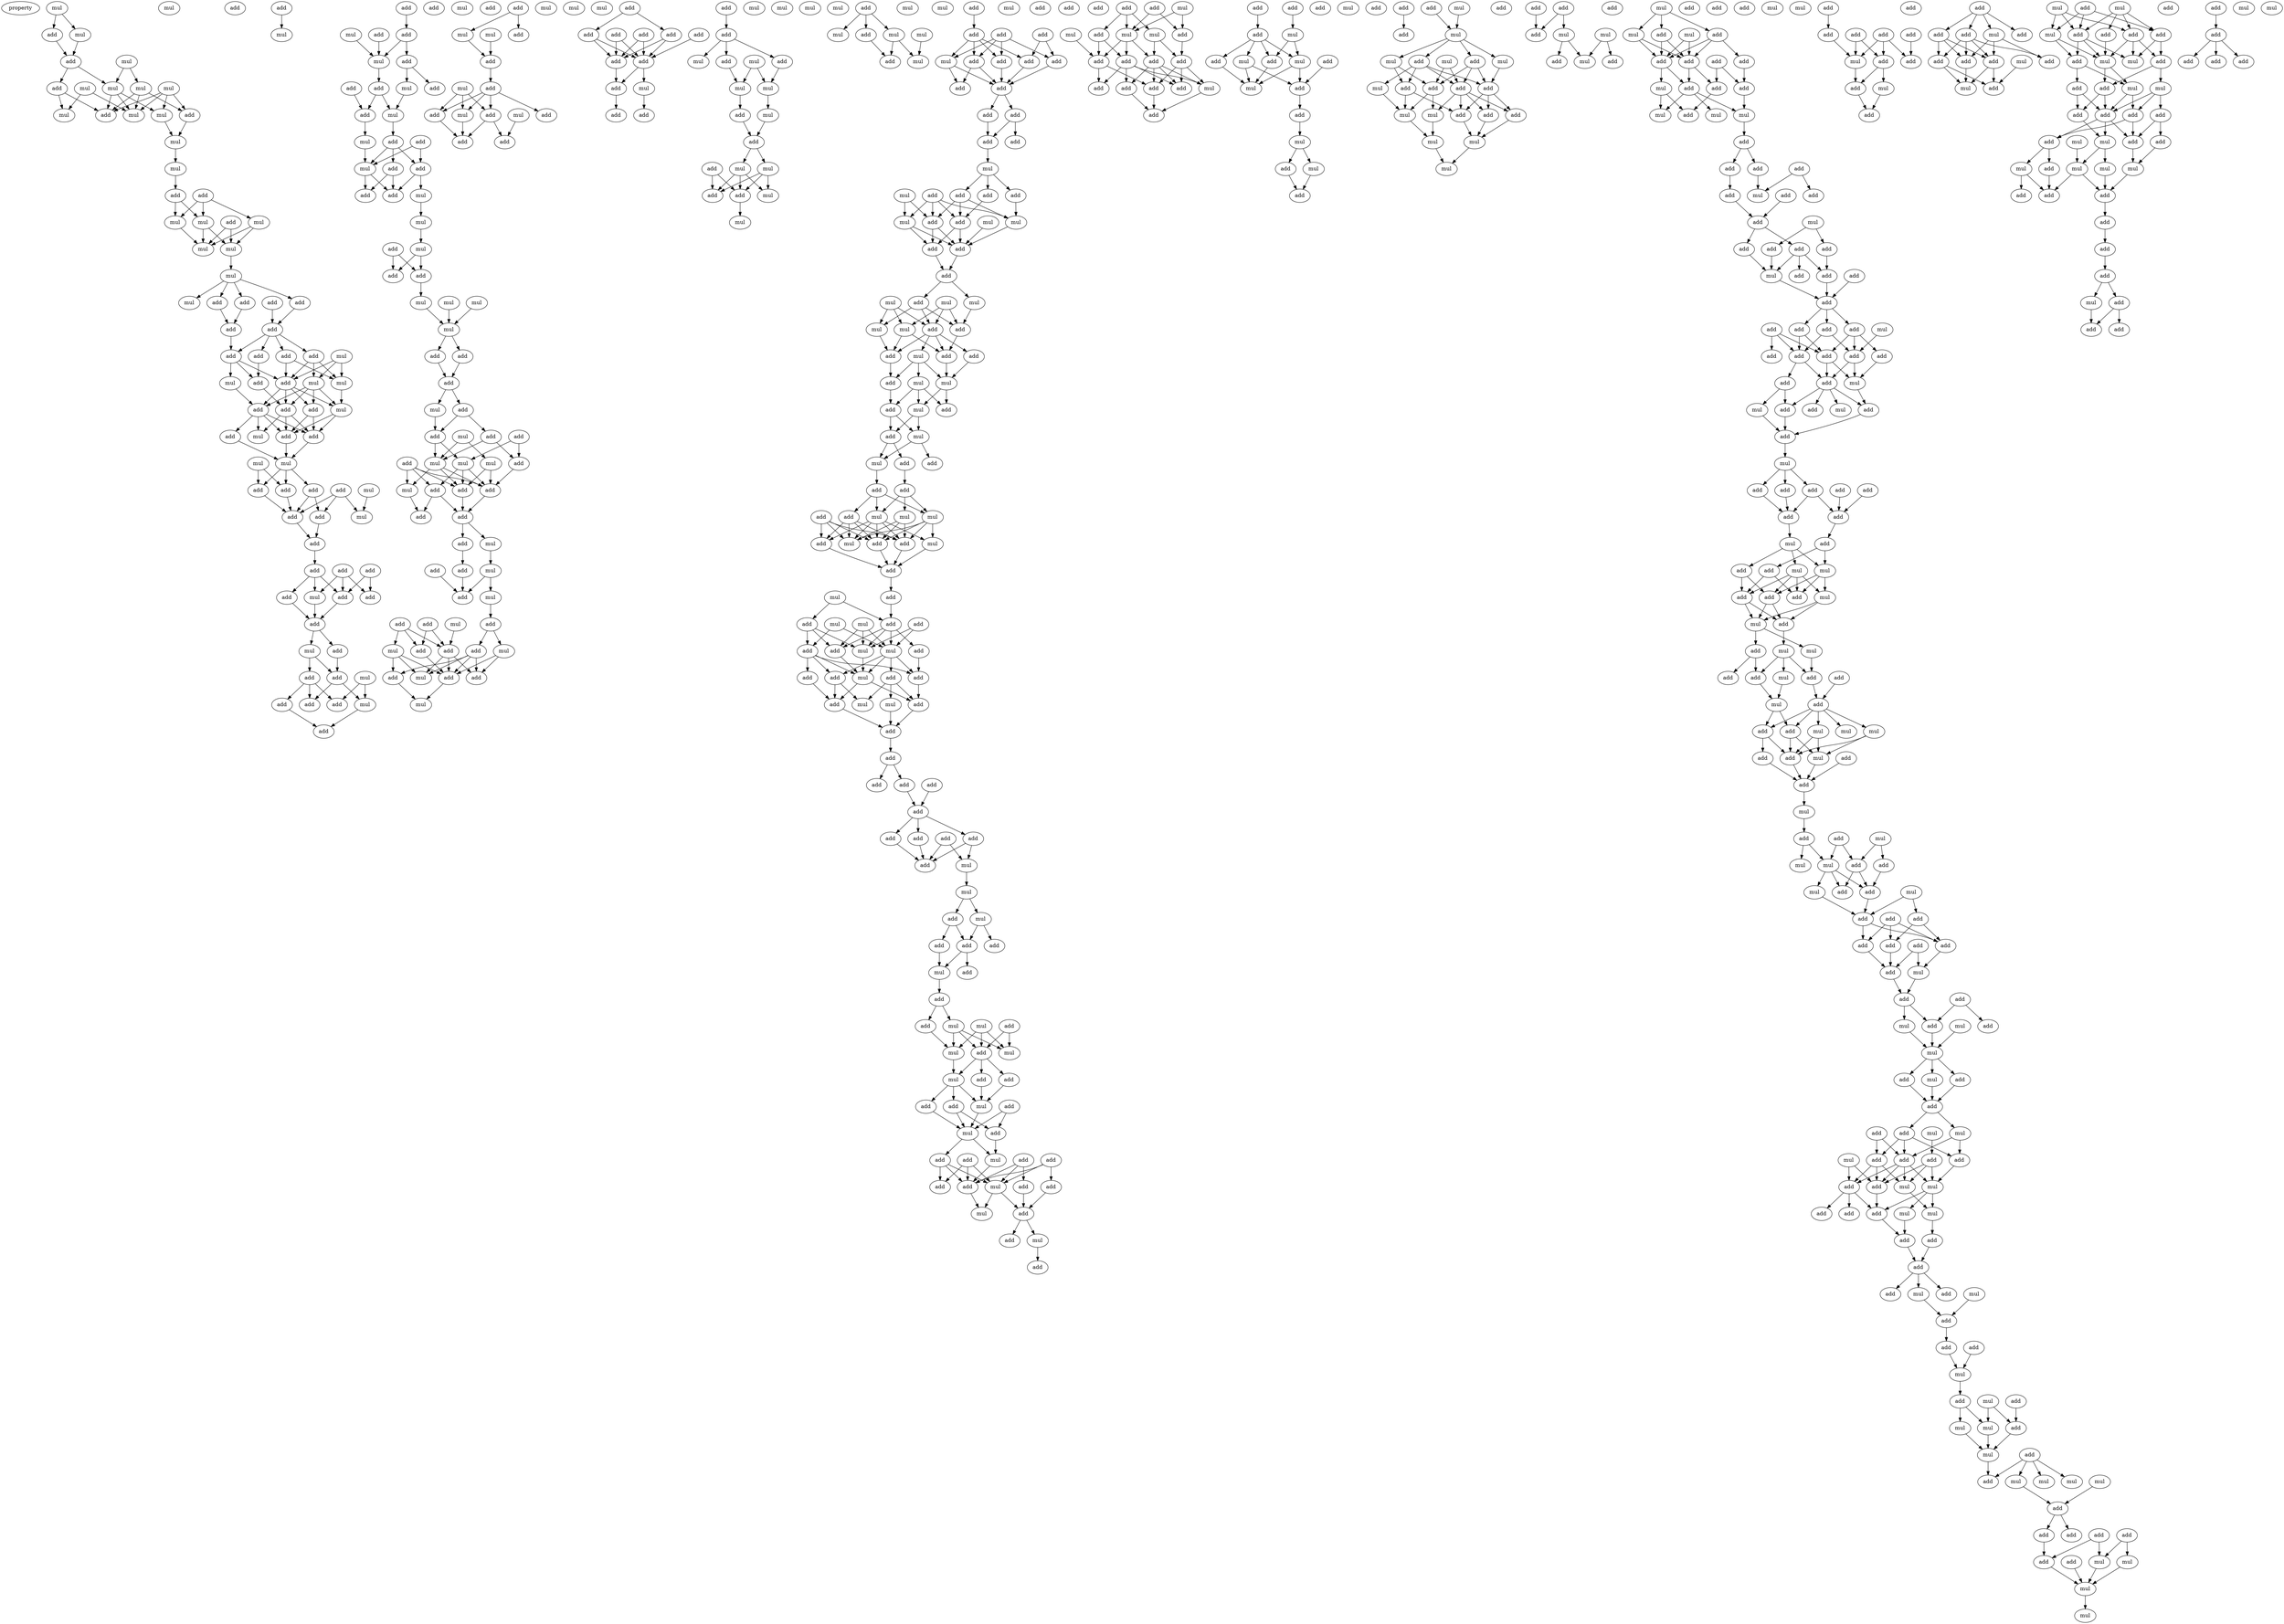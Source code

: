 digraph {
    node [fontcolor=black]
    property [mul=2,lf=1.0]
    0 [ label = mul ];
    1 [ label = mul ];
    2 [ label = add ];
    3 [ label = mul ];
    4 [ label = mul ];
    5 [ label = add ];
    6 [ label = mul ];
    7 [ label = add ];
    8 [ label = mul ];
    9 [ label = mul ];
    10 [ label = mul ];
    11 [ label = mul ];
    12 [ label = mul ];
    13 [ label = add ];
    14 [ label = add ];
    15 [ label = mul ];
    16 [ label = mul ];
    17 [ label = mul ];
    18 [ label = add ];
    19 [ label = add ];
    20 [ label = mul ];
    21 [ label = add ];
    22 [ label = mul ];
    23 [ label = mul ];
    24 [ label = add ];
    25 [ label = mul ];
    26 [ label = mul ];
    27 [ label = mul ];
    28 [ label = mul ];
    29 [ label = add ];
    30 [ label = add ];
    31 [ label = add ];
    32 [ label = add ];
    33 [ label = add ];
    34 [ label = add ];
    35 [ label = add ];
    36 [ label = mul ];
    37 [ label = add ];
    38 [ label = add ];
    39 [ label = add ];
    40 [ label = add ];
    41 [ label = mul ];
    42 [ label = add ];
    43 [ label = mul ];
    44 [ label = mul ];
    45 [ label = add ];
    46 [ label = add ];
    47 [ label = mul ];
    48 [ label = add ];
    49 [ label = mul ];
    50 [ label = add ];
    51 [ label = add ];
    52 [ label = add ];
    53 [ label = mul ];
    54 [ label = mul ];
    55 [ label = add ];
    56 [ label = add ];
    57 [ label = mul ];
    58 [ label = add ];
    59 [ label = add ];
    60 [ label = mul ];
    61 [ label = add ];
    62 [ label = add ];
    63 [ label = add ];
    64 [ label = add ];
    65 [ label = add ];
    66 [ label = add ];
    67 [ label = add ];
    68 [ label = add ];
    69 [ label = mul ];
    70 [ label = add ];
    71 [ label = add ];
    72 [ label = mul ];
    73 [ label = add ];
    74 [ label = mul ];
    75 [ label = add ];
    76 [ label = add ];
    77 [ label = mul ];
    78 [ label = add ];
    79 [ label = add ];
    80 [ label = add ];
    81 [ label = add ];
    82 [ label = add ];
    83 [ label = mul ];
    84 [ label = add ];
    85 [ label = add ];
    86 [ label = add ];
    87 [ label = mul ];
    88 [ label = add ];
    89 [ label = mul ];
    90 [ label = add ];
    91 [ label = add ];
    92 [ label = mul ];
    93 [ label = add ];
    94 [ label = add ];
    95 [ label = mul ];
    96 [ label = add ];
    97 [ label = mul ];
    98 [ label = add ];
    99 [ label = mul ];
    100 [ label = add ];
    101 [ label = add ];
    102 [ label = add ];
    103 [ label = add ];
    104 [ label = add ];
    105 [ label = mul ];
    106 [ label = mul ];
    107 [ label = add ];
    108 [ label = mul ];
    109 [ label = add ];
    110 [ label = add ];
    111 [ label = mul ];
    112 [ label = mul ];
    113 [ label = mul ];
    114 [ label = mul ];
    115 [ label = add ];
    116 [ label = add ];
    117 [ label = add ];
    118 [ label = mul ];
    119 [ label = add ];
    120 [ label = add ];
    121 [ label = add ];
    122 [ label = add ];
    123 [ label = mul ];
    124 [ label = add ];
    125 [ label = mul ];
    126 [ label = mul ];
    127 [ label = mul ];
    128 [ label = add ];
    129 [ label = add ];
    130 [ label = add ];
    131 [ label = mul ];
    132 [ label = add ];
    133 [ label = add ];
    134 [ label = add ];
    135 [ label = add ];
    136 [ label = mul ];
    137 [ label = mul ];
    138 [ label = add ];
    139 [ label = add ];
    140 [ label = add ];
    141 [ label = mul ];
    142 [ label = mul ];
    143 [ label = add ];
    144 [ label = add ];
    145 [ label = add ];
    146 [ label = add ];
    147 [ label = mul ];
    148 [ label = mul ];
    149 [ label = add ];
    150 [ label = add ];
    151 [ label = add ];
    152 [ label = add ];
    153 [ label = mul ];
    154 [ label = mul ];
    155 [ label = add ];
    156 [ label = mul ];
    157 [ label = add ];
    158 [ label = add ];
    159 [ label = mul ];
    160 [ label = mul ];
    161 [ label = mul ];
    162 [ label = add ];
    163 [ label = add ];
    164 [ label = mul ];
    165 [ label = add ];
    166 [ label = mul ];
    167 [ label = add ];
    168 [ label = add ];
    169 [ label = mul ];
    170 [ label = add ];
    171 [ label = add ];
    172 [ label = add ];
    173 [ label = mul ];
    174 [ label = mul ];
    175 [ label = add ];
    176 [ label = add ];
    177 [ label = add ];
    178 [ label = add ];
    179 [ label = add ];
    180 [ label = add ];
    181 [ label = add ];
    182 [ label = add ];
    183 [ label = add ];
    184 [ label = mul ];
    185 [ label = add ];
    186 [ label = add ];
    187 [ label = add ];
    188 [ label = mul ];
    189 [ label = mul ];
    190 [ label = add ];
    191 [ label = mul ];
    192 [ label = mul ];
    193 [ label = add ];
    194 [ label = mul ];
    195 [ label = add ];
    196 [ label = mul ];
    197 [ label = mul ];
    198 [ label = add ];
    199 [ label = mul ];
    200 [ label = add ];
    201 [ label = add ];
    202 [ label = mul ];
    203 [ label = mul ];
    204 [ label = add ];
    205 [ label = add ];
    206 [ label = mul ];
    207 [ label = mul ];
    208 [ label = mul ];
    209 [ label = add ];
    210 [ label = mul ];
    211 [ label = add ];
    212 [ label = mul ];
    213 [ label = mul ];
    214 [ label = mul ];
    215 [ label = mul ];
    216 [ label = add ];
    217 [ label = mul ];
    218 [ label = add ];
    219 [ label = add ];
    220 [ label = add ];
    221 [ label = add ];
    222 [ label = mul ];
    223 [ label = add ];
    224 [ label = add ];
    225 [ label = add ];
    226 [ label = add ];
    227 [ label = add ];
    228 [ label = add ];
    229 [ label = add ];
    230 [ label = add ];
    231 [ label = add ];
    232 [ label = add ];
    233 [ label = mul ];
    234 [ label = add ];
    235 [ label = mul ];
    236 [ label = add ];
    237 [ label = add ];
    238 [ label = add ];
    239 [ label = mul ];
    240 [ label = mul ];
    241 [ label = add ];
    242 [ label = add ];
    243 [ label = mul ];
    244 [ label = add ];
    245 [ label = add ];
    246 [ label = add ];
    247 [ label = add ];
    248 [ label = mul ];
    249 [ label = mul ];
    250 [ label = mul ];
    251 [ label = mul ];
    252 [ label = mul ];
    253 [ label = add ];
    254 [ label = add ];
    255 [ label = add ];
    256 [ label = add ];
    257 [ label = add ];
    258 [ label = mul ];
    259 [ label = mul ];
    260 [ label = mul ];
    261 [ label = add ];
    262 [ label = add ];
    263 [ label = add ];
    264 [ label = mul ];
    265 [ label = mul ];
    266 [ label = add ];
    267 [ label = add ];
    268 [ label = mul ];
    269 [ label = mul ];
    270 [ label = add ];
    271 [ label = add ];
    272 [ label = add ];
    273 [ label = add ];
    274 [ label = add ];
    275 [ label = mul ];
    276 [ label = mul ];
    277 [ label = mul ];
    278 [ label = add ];
    279 [ label = add ];
    280 [ label = mul ];
    281 [ label = add ];
    282 [ label = mul ];
    283 [ label = add ];
    284 [ label = add ];
    285 [ label = mul ];
    286 [ label = add ];
    287 [ label = add ];
    288 [ label = mul ];
    289 [ label = add ];
    290 [ label = mul ];
    291 [ label = mul ];
    292 [ label = add ];
    293 [ label = mul ];
    294 [ label = add ];
    295 [ label = add ];
    296 [ label = add ];
    297 [ label = mul ];
    298 [ label = add ];
    299 [ label = add ];
    300 [ label = add ];
    301 [ label = mul ];
    302 [ label = mul ];
    303 [ label = add ];
    304 [ label = add ];
    305 [ label = add ];
    306 [ label = add ];
    307 [ label = add ];
    308 [ label = add ];
    309 [ label = add ];
    310 [ label = add ];
    311 [ label = add ];
    312 [ label = add ];
    313 [ label = add ];
    314 [ label = add ];
    315 [ label = add ];
    316 [ label = mul ];
    317 [ label = mul ];
    318 [ label = mul ];
    319 [ label = add ];
    320 [ label = add ];
    321 [ label = add ];
    322 [ label = add ];
    323 [ label = add ];
    324 [ label = mul ];
    325 [ label = add ];
    326 [ label = mul ];
    327 [ label = add ];
    328 [ label = mul ];
    329 [ label = add ];
    330 [ label = add ];
    331 [ label = mul ];
    332 [ label = mul ];
    333 [ label = add ];
    334 [ label = add ];
    335 [ label = mul ];
    336 [ label = add ];
    337 [ label = add ];
    338 [ label = add ];
    339 [ label = add ];
    340 [ label = mul ];
    341 [ label = add ];
    342 [ label = mul ];
    343 [ label = add ];
    344 [ label = add ];
    345 [ label = add ];
    346 [ label = mul ];
    347 [ label = add ];
    348 [ label = add ];
    349 [ label = add ];
    350 [ label = add ];
    351 [ label = add ];
    352 [ label = add ];
    353 [ label = mul ];
    354 [ label = mul ];
    355 [ label = add ];
    356 [ label = add ];
    357 [ label = add ];
    358 [ label = mul ];
    359 [ label = add ];
    360 [ label = add ];
    361 [ label = mul ];
    362 [ label = add ];
    363 [ label = mul ];
    364 [ label = add ];
    365 [ label = mul ];
    366 [ label = mul ];
    367 [ label = add ];
    368 [ label = add ];
    369 [ label = add ];
    370 [ label = add ];
    371 [ label = add ];
    372 [ label = add ];
    373 [ label = add ];
    374 [ label = add ];
    375 [ label = mul ];
    376 [ label = add ];
    377 [ label = add ];
    378 [ label = add ];
    379 [ label = add ];
    380 [ label = mul ];
    381 [ label = add ];
    382 [ label = add ];
    383 [ label = add ];
    384 [ label = mul ];
    385 [ label = add ];
    386 [ label = mul ];
    387 [ label = mul ];
    388 [ label = add ];
    389 [ label = add ];
    390 [ label = mul ];
    391 [ label = add ];
    392 [ label = add ];
    393 [ label = mul ];
    394 [ label = mul ];
    395 [ label = add ];
    396 [ label = add ];
    397 [ label = add ];
    398 [ label = add ];
    399 [ label = add ];
    400 [ label = mul ];
    401 [ label = mul ];
    402 [ label = mul ];
    403 [ label = mul ];
    404 [ label = add ];
    405 [ label = mul ];
    406 [ label = add ];
    407 [ label = mul ];
    408 [ label = add ];
    409 [ label = add ];
    410 [ label = add ];
    411 [ label = add ];
    412 [ label = add ];
    413 [ label = add ];
    414 [ label = mul ];
    415 [ label = add ];
    416 [ label = mul ];
    417 [ label = mul ];
    418 [ label = mul ];
    419 [ label = mul ];
    420 [ label = add ];
    421 [ label = add ];
    422 [ label = add ];
    423 [ label = add ];
    424 [ label = mul ];
    425 [ label = mul ];
    426 [ label = add ];
    427 [ label = add ];
    428 [ label = add ];
    429 [ label = mul ];
    430 [ label = mul ];
    431 [ label = add ];
    432 [ label = add ];
    433 [ label = mul ];
    434 [ label = mul ];
    435 [ label = add ];
    436 [ label = add ];
    437 [ label = add ];
    438 [ label = add ];
    439 [ label = mul ];
    440 [ label = add ];
    441 [ label = add ];
    442 [ label = add ];
    443 [ label = mul ];
    444 [ label = add ];
    445 [ label = mul ];
    446 [ label = mul ];
    447 [ label = add ];
    448 [ label = add ];
    449 [ label = add ];
    450 [ label = add ];
    451 [ label = mul ];
    452 [ label = add ];
    453 [ label = add ];
    454 [ label = add ];
    455 [ label = add ];
    456 [ label = mul ];
    457 [ label = add ];
    458 [ label = add ];
    459 [ label = add ];
    460 [ label = add ];
    461 [ label = mul ];
    462 [ label = add ];
    463 [ label = add ];
    464 [ label = add ];
    465 [ label = add ];
    466 [ label = add ];
    467 [ label = mul ];
    468 [ label = add ];
    469 [ label = add ];
    470 [ label = add ];
    471 [ label = add ];
    472 [ label = add ];
    473 [ label = add ];
    474 [ label = add ];
    475 [ label = add ];
    476 [ label = add ];
    477 [ label = mul ];
    478 [ label = add ];
    479 [ label = mul ];
    480 [ label = add ];
    481 [ label = add ];
    482 [ label = add ];
    483 [ label = mul ];
    484 [ label = add ];
    485 [ label = mul ];
    486 [ label = add ];
    487 [ label = add ];
    488 [ label = add ];
    489 [ label = add ];
    490 [ label = add ];
    491 [ label = add ];
    492 [ label = add ];
    493 [ label = add ];
    494 [ label = mul ];
    495 [ label = add ];
    496 [ label = add ];
    497 [ label = add ];
    498 [ label = mul ];
    499 [ label = mul ];
    500 [ label = add ];
    501 [ label = mul ];
    502 [ label = add ];
    503 [ label = add ];
    504 [ label = add ];
    505 [ label = mul ];
    506 [ label = add ];
    507 [ label = add ];
    508 [ label = mul ];
    509 [ label = mul ];
    510 [ label = add ];
    511 [ label = add ];
    512 [ label = add ];
    513 [ label = mul ];
    514 [ label = add ];
    515 [ label = add ];
    516 [ label = mul ];
    517 [ label = mul ];
    518 [ label = add ];
    519 [ label = mul ];
    520 [ label = mul ];
    521 [ label = add ];
    522 [ label = add ];
    523 [ label = mul ];
    524 [ label = add ];
    525 [ label = add ];
    526 [ label = add ];
    527 [ label = mul ];
    528 [ label = add ];
    529 [ label = mul ];
    530 [ label = add ];
    531 [ label = mul ];
    532 [ label = mul ];
    533 [ label = add ];
    534 [ label = add ];
    535 [ label = mul ];
    536 [ label = add ];
    537 [ label = add ];
    538 [ label = mul ];
    539 [ label = add ];
    540 [ label = add ];
    541 [ label = add ];
    542 [ label = add ];
    543 [ label = add ];
    544 [ label = add ];
    545 [ label = add ];
    546 [ label = mul ];
    547 [ label = add ];
    548 [ label = add ];
    549 [ label = add ];
    550 [ label = add ];
    551 [ label = mul ];
    552 [ label = add ];
    553 [ label = mul ];
    554 [ label = mul ];
    555 [ label = add ];
    556 [ label = add ];
    557 [ label = mul ];
    558 [ label = add ];
    559 [ label = add ];
    560 [ label = add ];
    561 [ label = mul ];
    562 [ label = mul ];
    563 [ label = add ];
    564 [ label = add ];
    565 [ label = add ];
    566 [ label = add ];
    567 [ label = mul ];
    568 [ label = add ];
    569 [ label = add ];
    570 [ label = add ];
    571 [ label = mul ];
    572 [ label = mul ];
    573 [ label = mul ];
    574 [ label = add ];
    575 [ label = mul ];
    576 [ label = add ];
    577 [ label = add ];
    578 [ label = add ];
    579 [ label = add ];
    580 [ label = add ];
    581 [ label = add ];
    582 [ label = mul ];
    583 [ label = mul ];
    584 [ label = add ];
    585 [ label = add ];
    586 [ label = add ];
    587 [ label = add ];
    588 [ label = mul ];
    589 [ label = add ];
    590 [ label = mul ];
    591 [ label = add ];
    592 [ label = add ];
    593 [ label = mul ];
    594 [ label = mul ];
    595 [ label = mul ];
    596 [ label = add ];
    597 [ label = add ];
    598 [ label = mul ];
    599 [ label = mul ];
    600 [ label = mul ];
    601 [ label = mul ];
    602 [ label = add ];
    603 [ label = add ];
    604 [ label = add ];
    605 [ label = add ];
    606 [ label = add ];
    607 [ label = add ];
    608 [ label = add ];
    609 [ label = mul ];
    610 [ label = mul ];
    611 [ label = mul ];
    612 [ label = mul ];
    613 [ label = mul ];
    614 [ label = mul ];
    615 [ label = add ];
    616 [ label = add ];
    617 [ label = add ];
    618 [ label = add ];
    619 [ label = add ];
    620 [ label = add ];
    621 [ label = mul ];
    622 [ label = add ];
    623 [ label = mul ];
    624 [ label = add ];
    625 [ label = add ];
    626 [ label = add ];
    627 [ label = add ];
    628 [ label = add ];
    629 [ label = add ];
    630 [ label = mul ];
    631 [ label = add ];
    632 [ label = add ];
    633 [ label = add ];
    634 [ label = mul ];
    635 [ label = add ];
    636 [ label = add ];
    637 [ label = mul ];
    638 [ label = add ];
    639 [ label = mul ];
    640 [ label = mul ];
    641 [ label = add ];
    642 [ label = mul ];
    643 [ label = add ];
    644 [ label = add ];
    645 [ label = add ];
    646 [ label = add ];
    647 [ label = mul ];
    648 [ label = add ];
    649 [ label = mul ];
    650 [ label = add ];
    651 [ label = mul ];
    652 [ label = add ];
    653 [ label = add ];
    654 [ label = mul ];
    655 [ label = add ];
    656 [ label = add ];
    657 [ label = add ];
    658 [ label = add ];
    659 [ label = mul ];
    660 [ label = add ];
    661 [ label = mul ];
    662 [ label = add ];
    663 [ label = add ];
    664 [ label = mul ];
    665 [ label = mul ];
    666 [ label = add ];
    667 [ label = mul ];
    668 [ label = mul ];
    669 [ label = add ];
    670 [ label = add ];
    671 [ label = add ];
    672 [ label = add ];
    673 [ label = add ];
    674 [ label = add ];
    675 [ label = mul ];
    676 [ label = add ];
    677 [ label = add ];
    678 [ label = add ];
    679 [ label = add ];
    680 [ label = add ];
    681 [ label = add ];
    682 [ label = mul ];
    683 [ label = add ];
    684 [ label = add ];
    685 [ label = mul ];
    686 [ label = add ];
    0 -> 2 [ name = 0 ];
    0 -> 3 [ name = 1 ];
    2 -> 5 [ name = 2 ];
    3 -> 5 [ name = 3 ];
    4 -> 8 [ name = 4 ];
    4 -> 10 [ name = 5 ];
    5 -> 7 [ name = 6 ];
    5 -> 10 [ name = 7 ];
    6 -> 11 [ name = 8 ];
    6 -> 13 [ name = 9 ];
    6 -> 14 [ name = 10 ];
    6 -> 15 [ name = 11 ];
    7 -> 12 [ name = 12 ];
    7 -> 13 [ name = 13 ];
    8 -> 13 [ name = 14 ];
    8 -> 14 [ name = 15 ];
    8 -> 15 [ name = 16 ];
    9 -> 12 [ name = 17 ];
    9 -> 15 [ name = 18 ];
    10 -> 11 [ name = 19 ];
    10 -> 13 [ name = 20 ];
    10 -> 15 [ name = 21 ];
    11 -> 16 [ name = 22 ];
    14 -> 16 [ name = 23 ];
    16 -> 17 [ name = 24 ];
    17 -> 19 [ name = 25 ];
    18 -> 20 [ name = 26 ];
    18 -> 22 [ name = 27 ];
    18 -> 23 [ name = 28 ];
    19 -> 20 [ name = 29 ];
    19 -> 23 [ name = 30 ];
    20 -> 26 [ name = 31 ];
    21 -> 25 [ name = 32 ];
    21 -> 26 [ name = 33 ];
    22 -> 25 [ name = 34 ];
    22 -> 26 [ name = 35 ];
    23 -> 25 [ name = 36 ];
    23 -> 26 [ name = 37 ];
    25 -> 27 [ name = 38 ];
    27 -> 28 [ name = 39 ];
    27 -> 30 [ name = 40 ];
    27 -> 31 [ name = 41 ];
    27 -> 32 [ name = 42 ];
    29 -> 33 [ name = 43 ];
    30 -> 34 [ name = 44 ];
    31 -> 33 [ name = 45 ];
    32 -> 34 [ name = 46 ];
    33 -> 35 [ name = 47 ];
    33 -> 37 [ name = 48 ];
    33 -> 38 [ name = 49 ];
    33 -> 39 [ name = 50 ];
    34 -> 38 [ name = 51 ];
    35 -> 40 [ name = 52 ];
    35 -> 41 [ name = 53 ];
    35 -> 44 [ name = 54 ];
    36 -> 40 [ name = 55 ];
    36 -> 41 [ name = 56 ];
    36 -> 44 [ name = 57 ];
    37 -> 40 [ name = 58 ];
    37 -> 44 [ name = 59 ];
    38 -> 40 [ name = 60 ];
    38 -> 42 [ name = 61 ];
    38 -> 43 [ name = 62 ];
    39 -> 42 [ name = 63 ];
    40 -> 45 [ name = 64 ];
    40 -> 46 [ name = 65 ];
    40 -> 47 [ name = 66 ];
    40 -> 48 [ name = 67 ];
    41 -> 45 [ name = 68 ];
    41 -> 46 [ name = 69 ];
    41 -> 47 [ name = 70 ];
    41 -> 48 [ name = 71 ];
    42 -> 45 [ name = 72 ];
    43 -> 46 [ name = 73 ];
    44 -> 47 [ name = 74 ];
    45 -> 49 [ name = 75 ];
    45 -> 50 [ name = 76 ];
    45 -> 52 [ name = 77 ];
    46 -> 49 [ name = 78 ];
    46 -> 50 [ name = 79 ];
    46 -> 51 [ name = 80 ];
    46 -> 52 [ name = 81 ];
    47 -> 50 [ name = 82 ];
    47 -> 52 [ name = 83 ];
    48 -> 50 [ name = 84 ];
    48 -> 52 [ name = 85 ];
    50 -> 53 [ name = 86 ];
    51 -> 53 [ name = 87 ];
    52 -> 53 [ name = 88 ];
    53 -> 55 [ name = 89 ];
    53 -> 58 [ name = 90 ];
    53 -> 59 [ name = 91 ];
    54 -> 58 [ name = 92 ];
    54 -> 59 [ name = 93 ];
    55 -> 61 [ name = 94 ];
    55 -> 62 [ name = 95 ];
    56 -> 60 [ name = 96 ];
    56 -> 61 [ name = 97 ];
    56 -> 62 [ name = 98 ];
    57 -> 60 [ name = 99 ];
    58 -> 62 [ name = 100 ];
    59 -> 62 [ name = 101 ];
    61 -> 63 [ name = 102 ];
    62 -> 63 [ name = 103 ];
    63 -> 66 [ name = 104 ];
    64 -> 67 [ name = 105 ];
    64 -> 68 [ name = 106 ];
    64 -> 69 [ name = 107 ];
    65 -> 67 [ name = 108 ];
    65 -> 68 [ name = 109 ];
    66 -> 68 [ name = 110 ];
    66 -> 69 [ name = 111 ];
    66 -> 70 [ name = 112 ];
    68 -> 71 [ name = 113 ];
    69 -> 71 [ name = 114 ];
    70 -> 71 [ name = 115 ];
    71 -> 72 [ name = 116 ];
    71 -> 73 [ name = 117 ];
    72 -> 75 [ name = 118 ];
    72 -> 76 [ name = 119 ];
    73 -> 76 [ name = 120 ];
    74 -> 77 [ name = 121 ];
    74 -> 79 [ name = 122 ];
    75 -> 78 [ name = 123 ];
    75 -> 79 [ name = 124 ];
    75 -> 80 [ name = 125 ];
    76 -> 77 [ name = 126 ];
    76 -> 78 [ name = 127 ];
    77 -> 81 [ name = 128 ];
    80 -> 81 [ name = 129 ];
    82 -> 83 [ name = 130 ];
    84 -> 85 [ name = 131 ];
    85 -> 88 [ name = 132 ];
    85 -> 89 [ name = 133 ];
    86 -> 89 [ name = 134 ];
    87 -> 89 [ name = 135 ];
    88 -> 92 [ name = 136 ];
    88 -> 93 [ name = 137 ];
    89 -> 90 [ name = 138 ];
    90 -> 94 [ name = 139 ];
    90 -> 95 [ name = 140 ];
    91 -> 94 [ name = 141 ];
    92 -> 95 [ name = 142 ];
    94 -> 97 [ name = 143 ];
    95 -> 98 [ name = 144 ];
    96 -> 99 [ name = 145 ];
    96 -> 101 [ name = 146 ];
    97 -> 99 [ name = 147 ];
    98 -> 99 [ name = 148 ];
    98 -> 100 [ name = 149 ];
    98 -> 101 [ name = 150 ];
    99 -> 103 [ name = 151 ];
    99 -> 104 [ name = 152 ];
    100 -> 103 [ name = 153 ];
    100 -> 104 [ name = 154 ];
    101 -> 103 [ name = 155 ];
    101 -> 105 [ name = 156 ];
    105 -> 106 [ name = 157 ];
    106 -> 108 [ name = 158 ];
    107 -> 109 [ name = 159 ];
    107 -> 110 [ name = 160 ];
    108 -> 109 [ name = 161 ];
    108 -> 110 [ name = 162 ];
    110 -> 111 [ name = 163 ];
    111 -> 114 [ name = 164 ];
    112 -> 114 [ name = 165 ];
    113 -> 114 [ name = 166 ];
    114 -> 115 [ name = 167 ];
    114 -> 116 [ name = 168 ];
    115 -> 117 [ name = 169 ];
    116 -> 117 [ name = 170 ];
    117 -> 118 [ name = 171 ];
    117 -> 119 [ name = 172 ];
    118 -> 122 [ name = 173 ];
    119 -> 120 [ name = 174 ];
    119 -> 122 [ name = 175 ];
    120 -> 127 [ name = 176 ];
    120 -> 128 [ name = 177 ];
    121 -> 126 [ name = 178 ];
    121 -> 128 [ name = 179 ];
    122 -> 126 [ name = 180 ];
    122 -> 127 [ name = 181 ];
    123 -> 125 [ name = 182 ];
    123 -> 127 [ name = 183 ];
    124 -> 129 [ name = 184 ];
    124 -> 130 [ name = 185 ];
    124 -> 131 [ name = 186 ];
    124 -> 132 [ name = 187 ];
    125 -> 129 [ name = 188 ];
    125 -> 132 [ name = 189 ];
    126 -> 129 [ name = 190 ];
    126 -> 130 [ name = 191 ];
    126 -> 132 [ name = 192 ];
    127 -> 129 [ name = 193 ];
    127 -> 131 [ name = 194 ];
    127 -> 132 [ name = 195 ];
    128 -> 132 [ name = 196 ];
    129 -> 133 [ name = 197 ];
    130 -> 133 [ name = 198 ];
    130 -> 134 [ name = 199 ];
    131 -> 134 [ name = 200 ];
    132 -> 133 [ name = 201 ];
    133 -> 135 [ name = 202 ];
    133 -> 136 [ name = 203 ];
    135 -> 139 [ name = 204 ];
    136 -> 137 [ name = 205 ];
    137 -> 140 [ name = 206 ];
    137 -> 141 [ name = 207 ];
    138 -> 140 [ name = 208 ];
    139 -> 140 [ name = 209 ];
    141 -> 145 [ name = 210 ];
    142 -> 146 [ name = 211 ];
    143 -> 146 [ name = 212 ];
    143 -> 147 [ name = 213 ];
    143 -> 149 [ name = 214 ];
    144 -> 146 [ name = 215 ];
    144 -> 149 [ name = 216 ];
    145 -> 148 [ name = 217 ];
    145 -> 150 [ name = 218 ];
    146 -> 151 [ name = 219 ];
    146 -> 152 [ name = 220 ];
    146 -> 153 [ name = 221 ];
    147 -> 151 [ name = 222 ];
    147 -> 153 [ name = 223 ];
    147 -> 155 [ name = 224 ];
    148 -> 151 [ name = 225 ];
    148 -> 152 [ name = 226 ];
    149 -> 151 [ name = 227 ];
    150 -> 151 [ name = 228 ];
    150 -> 152 [ name = 229 ];
    150 -> 153 [ name = 230 ];
    150 -> 155 [ name = 231 ];
    151 -> 156 [ name = 232 ];
    155 -> 156 [ name = 233 ];
    158 -> 159 [ name = 234 ];
    158 -> 162 [ name = 235 ];
    159 -> 163 [ name = 236 ];
    160 -> 163 [ name = 237 ];
    163 -> 165 [ name = 238 ];
    164 -> 166 [ name = 239 ];
    164 -> 167 [ name = 240 ];
    164 -> 168 [ name = 241 ];
    165 -> 166 [ name = 242 ];
    165 -> 167 [ name = 243 ];
    165 -> 168 [ name = 244 ];
    165 -> 170 [ name = 245 ];
    166 -> 171 [ name = 246 ];
    167 -> 171 [ name = 247 ];
    167 -> 172 [ name = 248 ];
    168 -> 171 [ name = 249 ];
    169 -> 172 [ name = 250 ];
    175 -> 176 [ name = 251 ];
    175 -> 177 [ name = 252 ];
    176 -> 181 [ name = 253 ];
    176 -> 182 [ name = 254 ];
    177 -> 181 [ name = 255 ];
    177 -> 182 [ name = 256 ];
    178 -> 181 [ name = 257 ];
    178 -> 182 [ name = 258 ];
    179 -> 181 [ name = 259 ];
    179 -> 182 [ name = 260 ];
    180 -> 182 [ name = 261 ];
    181 -> 183 [ name = 262 ];
    182 -> 183 [ name = 263 ];
    182 -> 184 [ name = 264 ];
    183 -> 185 [ name = 265 ];
    184 -> 186 [ name = 266 ];
    187 -> 190 [ name = 267 ];
    190 -> 191 [ name = 268 ];
    190 -> 193 [ name = 269 ];
    190 -> 195 [ name = 270 ];
    193 -> 196 [ name = 271 ];
    194 -> 196 [ name = 272 ];
    194 -> 197 [ name = 273 ];
    195 -> 197 [ name = 274 ];
    196 -> 199 [ name = 275 ];
    197 -> 198 [ name = 276 ];
    198 -> 200 [ name = 277 ];
    199 -> 200 [ name = 278 ];
    200 -> 202 [ name = 279 ];
    200 -> 203 [ name = 280 ];
    201 -> 204 [ name = 281 ];
    201 -> 205 [ name = 282 ];
    202 -> 204 [ name = 283 ];
    202 -> 205 [ name = 284 ];
    202 -> 206 [ name = 285 ];
    203 -> 204 [ name = 286 ];
    203 -> 205 [ name = 287 ];
    203 -> 206 [ name = 288 ];
    204 -> 207 [ name = 289 ];
    209 -> 210 [ name = 290 ];
    209 -> 211 [ name = 291 ];
    209 -> 214 [ name = 292 ];
    211 -> 216 [ name = 293 ];
    213 -> 215 [ name = 294 ];
    214 -> 215 [ name = 295 ];
    214 -> 216 [ name = 296 ];
    218 -> 220 [ name = 297 ];
    219 -> 225 [ name = 298 ];
    219 -> 226 [ name = 299 ];
    220 -> 222 [ name = 300 ];
    220 -> 223 [ name = 301 ];
    220 -> 224 [ name = 302 ];
    220 -> 226 [ name = 303 ];
    221 -> 222 [ name = 304 ];
    221 -> 223 [ name = 305 ];
    221 -> 224 [ name = 306 ];
    221 -> 225 [ name = 307 ];
    222 -> 227 [ name = 308 ];
    222 -> 228 [ name = 309 ];
    223 -> 227 [ name = 310 ];
    224 -> 227 [ name = 311 ];
    224 -> 228 [ name = 312 ];
    225 -> 227 [ name = 313 ];
    226 -> 227 [ name = 314 ];
    227 -> 229 [ name = 315 ];
    227 -> 230 [ name = 316 ];
    229 -> 231 [ name = 317 ];
    230 -> 231 [ name = 318 ];
    230 -> 232 [ name = 319 ];
    231 -> 233 [ name = 320 ];
    233 -> 234 [ name = 321 ];
    233 -> 236 [ name = 322 ];
    233 -> 238 [ name = 323 ];
    234 -> 243 [ name = 324 ];
    235 -> 239 [ name = 325 ];
    235 -> 242 [ name = 326 ];
    236 -> 241 [ name = 327 ];
    236 -> 242 [ name = 328 ];
    236 -> 243 [ name = 329 ];
    237 -> 239 [ name = 330 ];
    237 -> 241 [ name = 331 ];
    237 -> 242 [ name = 332 ];
    237 -> 243 [ name = 333 ];
    238 -> 241 [ name = 334 ];
    239 -> 244 [ name = 335 ];
    239 -> 245 [ name = 336 ];
    240 -> 245 [ name = 337 ];
    241 -> 244 [ name = 338 ];
    241 -> 245 [ name = 339 ];
    242 -> 244 [ name = 340 ];
    242 -> 245 [ name = 341 ];
    243 -> 245 [ name = 342 ];
    244 -> 246 [ name = 343 ];
    245 -> 246 [ name = 344 ];
    246 -> 247 [ name = 345 ];
    246 -> 248 [ name = 346 ];
    247 -> 252 [ name = 347 ];
    247 -> 253 [ name = 348 ];
    247 -> 254 [ name = 349 ];
    248 -> 253 [ name = 350 ];
    249 -> 251 [ name = 351 ];
    249 -> 252 [ name = 352 ];
    249 -> 254 [ name = 353 ];
    250 -> 251 [ name = 354 ];
    250 -> 253 [ name = 355 ];
    250 -> 254 [ name = 356 ];
    251 -> 256 [ name = 357 ];
    251 -> 257 [ name = 358 ];
    252 -> 256 [ name = 359 ];
    253 -> 257 [ name = 360 ];
    254 -> 255 [ name = 361 ];
    254 -> 256 [ name = 362 ];
    254 -> 257 [ name = 363 ];
    254 -> 258 [ name = 364 ];
    255 -> 260 [ name = 365 ];
    256 -> 261 [ name = 366 ];
    257 -> 260 [ name = 367 ];
    258 -> 259 [ name = 368 ];
    258 -> 260 [ name = 369 ];
    258 -> 261 [ name = 370 ];
    259 -> 262 [ name = 371 ];
    259 -> 263 [ name = 372 ];
    259 -> 264 [ name = 373 ];
    260 -> 263 [ name = 374 ];
    260 -> 264 [ name = 375 ];
    261 -> 262 [ name = 376 ];
    262 -> 265 [ name = 377 ];
    262 -> 266 [ name = 378 ];
    264 -> 265 [ name = 379 ];
    264 -> 266 [ name = 380 ];
    265 -> 269 [ name = 381 ];
    265 -> 270 [ name = 382 ];
    266 -> 267 [ name = 383 ];
    266 -> 269 [ name = 384 ];
    267 -> 272 [ name = 385 ];
    269 -> 271 [ name = 386 ];
    271 -> 274 [ name = 387 ];
    271 -> 276 [ name = 388 ];
    271 -> 277 [ name = 389 ];
    272 -> 275 [ name = 390 ];
    272 -> 276 [ name = 391 ];
    272 -> 277 [ name = 392 ];
    273 -> 278 [ name = 393 ];
    273 -> 279 [ name = 394 ];
    273 -> 281 [ name = 395 ];
    273 -> 282 [ name = 396 ];
    274 -> 278 [ name = 397 ];
    274 -> 279 [ name = 398 ];
    274 -> 281 [ name = 399 ];
    274 -> 282 [ name = 400 ];
    275 -> 279 [ name = 401 ];
    275 -> 281 [ name = 402 ];
    275 -> 282 [ name = 403 ];
    276 -> 278 [ name = 404 ];
    276 -> 279 [ name = 405 ];
    276 -> 280 [ name = 406 ];
    276 -> 281 [ name = 407 ];
    276 -> 282 [ name = 408 ];
    277 -> 279 [ name = 409 ];
    277 -> 280 [ name = 410 ];
    277 -> 281 [ name = 411 ];
    277 -> 282 [ name = 412 ];
    278 -> 283 [ name = 413 ];
    279 -> 283 [ name = 414 ];
    280 -> 283 [ name = 415 ];
    281 -> 283 [ name = 416 ];
    283 -> 284 [ name = 417 ];
    284 -> 289 [ name = 418 ];
    285 -> 286 [ name = 419 ];
    285 -> 289 [ name = 420 ];
    286 -> 292 [ name = 421 ];
    286 -> 293 [ name = 422 ];
    286 -> 294 [ name = 423 ];
    287 -> 291 [ name = 424 ];
    287 -> 293 [ name = 425 ];
    288 -> 291 [ name = 426 ];
    288 -> 292 [ name = 427 ];
    289 -> 291 [ name = 428 ];
    289 -> 293 [ name = 429 ];
    289 -> 294 [ name = 430 ];
    289 -> 295 [ name = 431 ];
    290 -> 291 [ name = 432 ];
    290 -> 293 [ name = 433 ];
    290 -> 294 [ name = 434 ];
    291 -> 297 [ name = 435 ];
    291 -> 298 [ name = 436 ];
    291 -> 299 [ name = 437 ];
    291 -> 300 [ name = 438 ];
    292 -> 296 [ name = 439 ];
    292 -> 297 [ name = 440 ];
    292 -> 299 [ name = 441 ];
    292 -> 300 [ name = 442 ];
    293 -> 297 [ name = 443 ];
    294 -> 297 [ name = 444 ];
    295 -> 300 [ name = 445 ];
    296 -> 303 [ name = 446 ];
    297 -> 303 [ name = 447 ];
    297 -> 304 [ name = 448 ];
    298 -> 301 [ name = 449 ];
    298 -> 302 [ name = 450 ];
    298 -> 304 [ name = 451 ];
    299 -> 302 [ name = 452 ];
    299 -> 303 [ name = 453 ];
    300 -> 304 [ name = 454 ];
    301 -> 305 [ name = 455 ];
    303 -> 305 [ name = 456 ];
    304 -> 305 [ name = 457 ];
    305 -> 306 [ name = 458 ];
    306 -> 307 [ name = 459 ];
    306 -> 309 [ name = 460 ];
    307 -> 310 [ name = 461 ];
    308 -> 310 [ name = 462 ];
    310 -> 312 [ name = 463 ];
    310 -> 313 [ name = 464 ];
    310 -> 314 [ name = 465 ];
    311 -> 315 [ name = 466 ];
    311 -> 316 [ name = 467 ];
    312 -> 315 [ name = 468 ];
    312 -> 316 [ name = 469 ];
    313 -> 315 [ name = 470 ];
    314 -> 315 [ name = 471 ];
    316 -> 317 [ name = 472 ];
    317 -> 318 [ name = 473 ];
    317 -> 319 [ name = 474 ];
    318 -> 320 [ name = 475 ];
    318 -> 321 [ name = 476 ];
    319 -> 320 [ name = 477 ];
    319 -> 322 [ name = 478 ];
    320 -> 323 [ name = 479 ];
    320 -> 324 [ name = 480 ];
    322 -> 324 [ name = 481 ];
    324 -> 325 [ name = 482 ];
    325 -> 327 [ name = 483 ];
    325 -> 328 [ name = 484 ];
    326 -> 331 [ name = 485 ];
    326 -> 332 [ name = 486 ];
    326 -> 333 [ name = 487 ];
    327 -> 332 [ name = 488 ];
    328 -> 331 [ name = 489 ];
    328 -> 332 [ name = 490 ];
    328 -> 333 [ name = 491 ];
    329 -> 331 [ name = 492 ];
    329 -> 333 [ name = 493 ];
    332 -> 335 [ name = 494 ];
    333 -> 334 [ name = 495 ];
    333 -> 335 [ name = 496 ];
    333 -> 336 [ name = 497 ];
    334 -> 340 [ name = 498 ];
    335 -> 338 [ name = 499 ];
    335 -> 340 [ name = 500 ];
    335 -> 341 [ name = 501 ];
    336 -> 340 [ name = 502 ];
    337 -> 342 [ name = 503 ];
    337 -> 343 [ name = 504 ];
    338 -> 342 [ name = 505 ];
    338 -> 343 [ name = 506 ];
    340 -> 342 [ name = 507 ];
    341 -> 342 [ name = 508 ];
    342 -> 344 [ name = 509 ];
    342 -> 346 [ name = 510 ];
    343 -> 346 [ name = 511 ];
    344 -> 349 [ name = 512 ];
    344 -> 350 [ name = 513 ];
    344 -> 353 [ name = 514 ];
    345 -> 350 [ name = 515 ];
    345 -> 352 [ name = 516 ];
    345 -> 353 [ name = 517 ];
    346 -> 350 [ name = 518 ];
    347 -> 349 [ name = 519 ];
    347 -> 350 [ name = 520 ];
    347 -> 353 [ name = 521 ];
    348 -> 350 [ name = 522 ];
    348 -> 351 [ name = 523 ];
    348 -> 353 [ name = 524 ];
    350 -> 354 [ name = 525 ];
    351 -> 355 [ name = 526 ];
    352 -> 355 [ name = 527 ];
    353 -> 354 [ name = 528 ];
    353 -> 355 [ name = 529 ];
    355 -> 357 [ name = 530 ];
    355 -> 358 [ name = 531 ];
    358 -> 359 [ name = 532 ];
    360 -> 366 [ name = 533 ];
    360 -> 367 [ name = 534 ];
    361 -> 366 [ name = 535 ];
    361 -> 367 [ name = 536 ];
    362 -> 364 [ name = 537 ];
    362 -> 365 [ name = 538 ];
    362 -> 366 [ name = 539 ];
    363 -> 368 [ name = 540 ];
    364 -> 368 [ name = 541 ];
    364 -> 371 [ name = 542 ];
    365 -> 369 [ name = 543 ];
    365 -> 370 [ name = 544 ];
    366 -> 368 [ name = 545 ];
    366 -> 370 [ name = 546 ];
    366 -> 371 [ name = 547 ];
    367 -> 369 [ name = 548 ];
    368 -> 372 [ name = 549 ];
    368 -> 374 [ name = 550 ];
    369 -> 372 [ name = 551 ];
    369 -> 375 [ name = 552 ];
    369 -> 376 [ name = 553 ];
    370 -> 372 [ name = 554 ];
    370 -> 373 [ name = 555 ];
    370 -> 375 [ name = 556 ];
    370 -> 376 [ name = 557 ];
    371 -> 373 [ name = 558 ];
    371 -> 374 [ name = 559 ];
    371 -> 375 [ name = 560 ];
    371 -> 376 [ name = 561 ];
    372 -> 377 [ name = 562 ];
    373 -> 377 [ name = 563 ];
    375 -> 377 [ name = 564 ];
    378 -> 380 [ name = 565 ];
    379 -> 381 [ name = 566 ];
    380 -> 384 [ name = 567 ];
    380 -> 385 [ name = 568 ];
    381 -> 382 [ name = 569 ];
    381 -> 384 [ name = 570 ];
    381 -> 385 [ name = 571 ];
    381 -> 386 [ name = 572 ];
    382 -> 387 [ name = 573 ];
    383 -> 388 [ name = 574 ];
    384 -> 387 [ name = 575 ];
    384 -> 388 [ name = 576 ];
    385 -> 387 [ name = 577 ];
    386 -> 387 [ name = 578 ];
    386 -> 388 [ name = 579 ];
    388 -> 389 [ name = 580 ];
    389 -> 390 [ name = 581 ];
    390 -> 392 [ name = 582 ];
    390 -> 393 [ name = 583 ];
    392 -> 397 [ name = 584 ];
    393 -> 397 [ name = 585 ];
    396 -> 398 [ name = 586 ];
    399 -> 401 [ name = 587 ];
    400 -> 401 [ name = 588 ];
    401 -> 402 [ name = 589 ];
    401 -> 403 [ name = 590 ];
    401 -> 404 [ name = 591 ];
    401 -> 406 [ name = 592 ];
    402 -> 409 [ name = 593 ];
    402 -> 411 [ name = 594 ];
    403 -> 410 [ name = 595 ];
    404 -> 407 [ name = 596 ];
    404 -> 408 [ name = 597 ];
    404 -> 409 [ name = 598 ];
    404 -> 410 [ name = 599 ];
    405 -> 408 [ name = 600 ];
    405 -> 411 [ name = 601 ];
    406 -> 408 [ name = 602 ];
    406 -> 410 [ name = 603 ];
    406 -> 411 [ name = 604 ];
    407 -> 414 [ name = 605 ];
    408 -> 412 [ name = 606 ];
    408 -> 413 [ name = 607 ];
    408 -> 415 [ name = 608 ];
    408 -> 416 [ name = 609 ];
    409 -> 414 [ name = 610 ];
    409 -> 415 [ name = 611 ];
    410 -> 412 [ name = 612 ];
    410 -> 413 [ name = 613 ];
    410 -> 415 [ name = 614 ];
    411 -> 414 [ name = 615 ];
    411 -> 416 [ name = 616 ];
    412 -> 418 [ name = 617 ];
    413 -> 418 [ name = 618 ];
    414 -> 417 [ name = 619 ];
    415 -> 418 [ name = 620 ];
    416 -> 417 [ name = 621 ];
    417 -> 419 [ name = 622 ];
    418 -> 419 [ name = 623 ];
    421 -> 423 [ name = 624 ];
    421 -> 425 [ name = 625 ];
    422 -> 423 [ name = 626 ];
    424 -> 428 [ name = 627 ];
    424 -> 429 [ name = 628 ];
    425 -> 426 [ name = 629 ];
    425 -> 429 [ name = 630 ];
    430 -> 431 [ name = 631 ];
    430 -> 432 [ name = 632 ];
    430 -> 433 [ name = 633 ];
    431 -> 436 [ name = 634 ];
    431 -> 437 [ name = 635 ];
    431 -> 438 [ name = 636 ];
    432 -> 436 [ name = 637 ];
    432 -> 437 [ name = 638 ];
    433 -> 436 [ name = 639 ];
    433 -> 437 [ name = 640 ];
    434 -> 436 [ name = 641 ];
    434 -> 437 [ name = 642 ];
    435 -> 440 [ name = 643 ];
    435 -> 441 [ name = 644 ];
    436 -> 439 [ name = 645 ];
    436 -> 442 [ name = 646 ];
    437 -> 440 [ name = 647 ];
    437 -> 442 [ name = 648 ];
    438 -> 441 [ name = 649 ];
    439 -> 443 [ name = 650 ];
    439 -> 444 [ name = 651 ];
    440 -> 444 [ name = 652 ];
    441 -> 446 [ name = 653 ];
    442 -> 443 [ name = 654 ];
    442 -> 445 [ name = 655 ];
    442 -> 446 [ name = 656 ];
    446 -> 447 [ name = 657 ];
    447 -> 448 [ name = 658 ];
    447 -> 450 [ name = 659 ];
    448 -> 454 [ name = 660 ];
    449 -> 451 [ name = 661 ];
    449 -> 453 [ name = 662 ];
    450 -> 451 [ name = 663 ];
    452 -> 455 [ name = 664 ];
    454 -> 455 [ name = 665 ];
    455 -> 458 [ name = 666 ];
    455 -> 459 [ name = 667 ];
    456 -> 457 [ name = 668 ];
    456 -> 460 [ name = 669 ];
    457 -> 461 [ name = 670 ];
    458 -> 461 [ name = 671 ];
    459 -> 461 [ name = 672 ];
    459 -> 462 [ name = 673 ];
    459 -> 464 [ name = 674 ];
    460 -> 462 [ name = 675 ];
    461 -> 465 [ name = 676 ];
    462 -> 465 [ name = 677 ];
    463 -> 465 [ name = 678 ];
    465 -> 468 [ name = 679 ];
    465 -> 469 [ name = 680 ];
    465 -> 470 [ name = 681 ];
    466 -> 471 [ name = 682 ];
    466 -> 474 [ name = 683 ];
    466 -> 475 [ name = 684 ];
    467 -> 472 [ name = 685 ];
    468 -> 472 [ name = 686 ];
    468 -> 475 [ name = 687 ];
    469 -> 474 [ name = 688 ];
    469 -> 475 [ name = 689 ];
    470 -> 472 [ name = 690 ];
    470 -> 473 [ name = 691 ];
    470 -> 474 [ name = 692 ];
    472 -> 477 [ name = 693 ];
    472 -> 478 [ name = 694 ];
    473 -> 477 [ name = 695 ];
    474 -> 477 [ name = 696 ];
    474 -> 478 [ name = 697 ];
    475 -> 476 [ name = 698 ];
    475 -> 478 [ name = 699 ];
    476 -> 482 [ name = 700 ];
    476 -> 483 [ name = 701 ];
    477 -> 480 [ name = 702 ];
    478 -> 479 [ name = 703 ];
    478 -> 480 [ name = 704 ];
    478 -> 481 [ name = 705 ];
    478 -> 482 [ name = 706 ];
    480 -> 484 [ name = 707 ];
    482 -> 484 [ name = 708 ];
    483 -> 484 [ name = 709 ];
    484 -> 485 [ name = 710 ];
    485 -> 488 [ name = 711 ];
    485 -> 489 [ name = 712 ];
    485 -> 491 [ name = 713 ];
    487 -> 493 [ name = 714 ];
    488 -> 492 [ name = 715 ];
    489 -> 492 [ name = 716 ];
    490 -> 493 [ name = 717 ];
    491 -> 492 [ name = 718 ];
    491 -> 493 [ name = 719 ];
    492 -> 494 [ name = 720 ];
    493 -> 495 [ name = 721 ];
    494 -> 496 [ name = 722 ];
    494 -> 498 [ name = 723 ];
    494 -> 499 [ name = 724 ];
    495 -> 497 [ name = 725 ];
    495 -> 499 [ name = 726 ];
    496 -> 500 [ name = 727 ];
    496 -> 502 [ name = 728 ];
    497 -> 502 [ name = 729 ];
    497 -> 504 [ name = 730 ];
    498 -> 500 [ name = 731 ];
    498 -> 501 [ name = 732 ];
    498 -> 502 [ name = 733 ];
    498 -> 504 [ name = 734 ];
    499 -> 500 [ name = 735 ];
    499 -> 501 [ name = 736 ];
    499 -> 504 [ name = 737 ];
    500 -> 505 [ name = 738 ];
    500 -> 506 [ name = 739 ];
    501 -> 505 [ name = 740 ];
    501 -> 506 [ name = 741 ];
    502 -> 505 [ name = 742 ];
    502 -> 506 [ name = 743 ];
    505 -> 507 [ name = 744 ];
    505 -> 508 [ name = 745 ];
    506 -> 509 [ name = 746 ];
    507 -> 511 [ name = 747 ];
    507 -> 512 [ name = 748 ];
    508 -> 514 [ name = 749 ];
    509 -> 511 [ name = 750 ];
    509 -> 513 [ name = 751 ];
    509 -> 514 [ name = 752 ];
    510 -> 515 [ name = 753 ];
    511 -> 516 [ name = 754 ];
    513 -> 516 [ name = 755 ];
    514 -> 515 [ name = 756 ];
    515 -> 517 [ name = 757 ];
    515 -> 518 [ name = 758 ];
    515 -> 519 [ name = 759 ];
    515 -> 520 [ name = 760 ];
    515 -> 521 [ name = 761 ];
    516 -> 518 [ name = 762 ];
    516 -> 521 [ name = 763 ];
    518 -> 522 [ name = 764 ];
    518 -> 525 [ name = 765 ];
    519 -> 523 [ name = 766 ];
    519 -> 525 [ name = 767 ];
    520 -> 523 [ name = 768 ];
    520 -> 525 [ name = 769 ];
    521 -> 523 [ name = 770 ];
    521 -> 525 [ name = 771 ];
    522 -> 526 [ name = 772 ];
    523 -> 526 [ name = 773 ];
    524 -> 526 [ name = 774 ];
    525 -> 526 [ name = 775 ];
    526 -> 527 [ name = 776 ];
    527 -> 530 [ name = 777 ];
    528 -> 532 [ name = 778 ];
    528 -> 534 [ name = 779 ];
    529 -> 533 [ name = 780 ];
    529 -> 534 [ name = 781 ];
    530 -> 531 [ name = 782 ];
    530 -> 532 [ name = 783 ];
    532 -> 536 [ name = 784 ];
    532 -> 537 [ name = 785 ];
    532 -> 538 [ name = 786 ];
    533 -> 537 [ name = 787 ];
    534 -> 536 [ name = 788 ];
    534 -> 537 [ name = 789 ];
    535 -> 540 [ name = 790 ];
    535 -> 541 [ name = 791 ];
    537 -> 540 [ name = 792 ];
    538 -> 540 [ name = 793 ];
    539 -> 542 [ name = 794 ];
    539 -> 543 [ name = 795 ];
    539 -> 545 [ name = 796 ];
    540 -> 542 [ name = 797 ];
    540 -> 545 [ name = 798 ];
    541 -> 543 [ name = 799 ];
    541 -> 545 [ name = 800 ];
    542 -> 547 [ name = 801 ];
    543 -> 547 [ name = 802 ];
    544 -> 546 [ name = 803 ];
    544 -> 547 [ name = 804 ];
    545 -> 546 [ name = 805 ];
    546 -> 548 [ name = 806 ];
    547 -> 548 [ name = 807 ];
    548 -> 550 [ name = 808 ];
    548 -> 553 [ name = 809 ];
    549 -> 550 [ name = 810 ];
    549 -> 552 [ name = 811 ];
    550 -> 554 [ name = 812 ];
    551 -> 554 [ name = 813 ];
    553 -> 554 [ name = 814 ];
    554 -> 555 [ name = 815 ];
    554 -> 557 [ name = 816 ];
    554 -> 558 [ name = 817 ];
    555 -> 559 [ name = 818 ];
    557 -> 559 [ name = 819 ];
    558 -> 559 [ name = 820 ];
    559 -> 560 [ name = 821 ];
    559 -> 561 [ name = 822 ];
    560 -> 564 [ name = 823 ];
    560 -> 565 [ name = 824 ];
    560 -> 566 [ name = 825 ];
    561 -> 564 [ name = 826 ];
    561 -> 565 [ name = 827 ];
    562 -> 568 [ name = 828 ];
    563 -> 564 [ name = 829 ];
    563 -> 566 [ name = 830 ];
    564 -> 569 [ name = 831 ];
    564 -> 570 [ name = 832 ];
    564 -> 571 [ name = 833 ];
    564 -> 572 [ name = 834 ];
    565 -> 571 [ name = 835 ];
    566 -> 569 [ name = 836 ];
    566 -> 570 [ name = 837 ];
    566 -> 572 [ name = 838 ];
    567 -> 569 [ name = 839 ];
    567 -> 570 [ name = 840 ];
    568 -> 569 [ name = 841 ];
    568 -> 571 [ name = 842 ];
    568 -> 572 [ name = 843 ];
    569 -> 574 [ name = 844 ];
    570 -> 574 [ name = 845 ];
    570 -> 576 [ name = 846 ];
    570 -> 577 [ name = 847 ];
    571 -> 573 [ name = 848 ];
    571 -> 574 [ name = 849 ];
    571 -> 575 [ name = 850 ];
    572 -> 573 [ name = 851 ];
    573 -> 579 [ name = 852 ];
    574 -> 578 [ name = 853 ];
    575 -> 578 [ name = 854 ];
    578 -> 580 [ name = 855 ];
    579 -> 580 [ name = 856 ];
    580 -> 581 [ name = 857 ];
    580 -> 583 [ name = 858 ];
    580 -> 584 [ name = 859 ];
    582 -> 585 [ name = 860 ];
    583 -> 585 [ name = 861 ];
    585 -> 586 [ name = 862 ];
    586 -> 588 [ name = 863 ];
    587 -> 588 [ name = 864 ];
    588 -> 589 [ name = 865 ];
    589 -> 593 [ name = 866 ];
    589 -> 594 [ name = 867 ];
    590 -> 592 [ name = 868 ];
    590 -> 594 [ name = 869 ];
    591 -> 592 [ name = 870 ];
    592 -> 595 [ name = 871 ];
    593 -> 595 [ name = 872 ];
    594 -> 595 [ name = 873 ];
    595 -> 597 [ name = 874 ];
    596 -> 597 [ name = 875 ];
    596 -> 599 [ name = 876 ];
    596 -> 600 [ name = 877 ];
    596 -> 601 [ name = 878 ];
    598 -> 602 [ name = 879 ];
    600 -> 602 [ name = 880 ];
    602 -> 604 [ name = 881 ];
    602 -> 605 [ name = 882 ];
    603 -> 608 [ name = 883 ];
    603 -> 609 [ name = 884 ];
    604 -> 608 [ name = 885 ];
    606 -> 609 [ name = 886 ];
    606 -> 610 [ name = 887 ];
    607 -> 611 [ name = 888 ];
    608 -> 611 [ name = 889 ];
    609 -> 611 [ name = 890 ];
    610 -> 611 [ name = 891 ];
    611 -> 614 [ name = 892 ];
    615 -> 616 [ name = 893 ];
    616 -> 621 [ name = 894 ];
    617 -> 620 [ name = 895 ];
    617 -> 621 [ name = 896 ];
    617 -> 622 [ name = 897 ];
    618 -> 620 [ name = 898 ];
    619 -> 621 [ name = 899 ];
    619 -> 622 [ name = 900 ];
    621 -> 624 [ name = 901 ];
    622 -> 623 [ name = 902 ];
    622 -> 624 [ name = 903 ];
    623 -> 626 [ name = 904 ];
    624 -> 626 [ name = 905 ];
    627 -> 628 [ name = 906 ];
    627 -> 629 [ name = 907 ];
    627 -> 630 [ name = 908 ];
    627 -> 631 [ name = 909 ];
    628 -> 632 [ name = 910 ];
    628 -> 633 [ name = 911 ];
    628 -> 635 [ name = 912 ];
    628 -> 636 [ name = 913 ];
    629 -> 632 [ name = 914 ];
    629 -> 633 [ name = 915 ];
    629 -> 636 [ name = 916 ];
    630 -> 632 [ name = 917 ];
    630 -> 635 [ name = 918 ];
    630 -> 636 [ name = 919 ];
    632 -> 637 [ name = 920 ];
    632 -> 638 [ name = 921 ];
    633 -> 637 [ name = 922 ];
    633 -> 638 [ name = 923 ];
    634 -> 638 [ name = 924 ];
    636 -> 637 [ name = 925 ];
    639 -> 643 [ name = 926 ];
    639 -> 644 [ name = 927 ];
    639 -> 645 [ name = 928 ];
    639 -> 646 [ name = 929 ];
    640 -> 642 [ name = 930 ];
    640 -> 644 [ name = 931 ];
    640 -> 645 [ name = 932 ];
    641 -> 642 [ name = 933 ];
    641 -> 644 [ name = 934 ];
    641 -> 646 [ name = 935 ];
    642 -> 649 [ name = 936 ];
    642 -> 650 [ name = 937 ];
    643 -> 649 [ name = 938 ];
    644 -> 647 [ name = 939 ];
    644 -> 649 [ name = 940 ];
    644 -> 650 [ name = 941 ];
    645 -> 647 [ name = 942 ];
    645 -> 648 [ name = 943 ];
    645 -> 649 [ name = 944 ];
    646 -> 647 [ name = 945 ];
    646 -> 648 [ name = 946 ];
    648 -> 651 [ name = 947 ];
    648 -> 653 [ name = 948 ];
    649 -> 653 [ name = 949 ];
    649 -> 654 [ name = 950 ];
    650 -> 652 [ name = 951 ];
    650 -> 654 [ name = 952 ];
    651 -> 655 [ name = 953 ];
    651 -> 656 [ name = 954 ];
    651 -> 658 [ name = 955 ];
    652 -> 655 [ name = 956 ];
    652 -> 657 [ name = 957 ];
    653 -> 655 [ name = 958 ];
    653 -> 657 [ name = 959 ];
    654 -> 655 [ name = 960 ];
    654 -> 656 [ name = 961 ];
    655 -> 659 [ name = 962 ];
    655 -> 660 [ name = 963 ];
    655 -> 663 [ name = 964 ];
    656 -> 660 [ name = 965 ];
    656 -> 663 [ name = 966 ];
    657 -> 659 [ name = 967 ];
    658 -> 662 [ name = 968 ];
    658 -> 663 [ name = 969 ];
    659 -> 664 [ name = 970 ];
    659 -> 668 [ name = 971 ];
    660 -> 665 [ name = 972 ];
    660 -> 666 [ name = 973 ];
    661 -> 664 [ name = 974 ];
    662 -> 667 [ name = 975 ];
    663 -> 667 [ name = 976 ];
    664 -> 669 [ name = 977 ];
    664 -> 671 [ name = 978 ];
    665 -> 670 [ name = 979 ];
    665 -> 671 [ name = 980 ];
    666 -> 671 [ name = 981 ];
    667 -> 669 [ name = 982 ];
    668 -> 669 [ name = 983 ];
    669 -> 672 [ name = 984 ];
    672 -> 673 [ name = 985 ];
    673 -> 674 [ name = 986 ];
    674 -> 675 [ name = 987 ];
    674 -> 676 [ name = 988 ];
    675 -> 677 [ name = 989 ];
    676 -> 677 [ name = 990 ];
    676 -> 679 [ name = 991 ];
    680 -> 681 [ name = 992 ];
    681 -> 683 [ name = 993 ];
    681 -> 684 [ name = 994 ];
    681 -> 686 [ name = 995 ];
}
